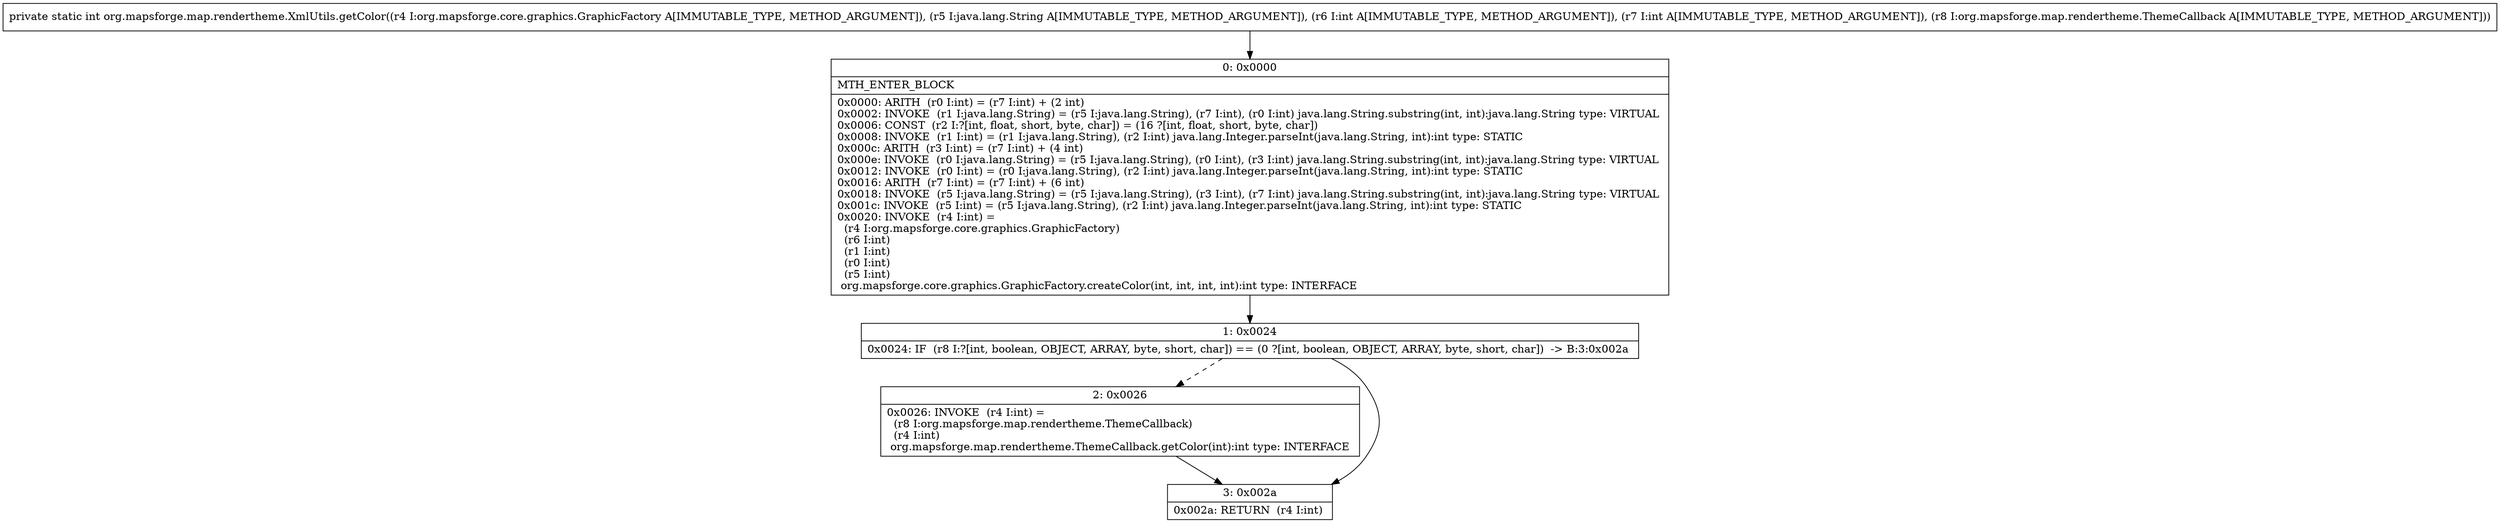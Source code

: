 digraph "CFG fororg.mapsforge.map.rendertheme.XmlUtils.getColor(Lorg\/mapsforge\/core\/graphics\/GraphicFactory;Ljava\/lang\/String;IILorg\/mapsforge\/map\/rendertheme\/ThemeCallback;)I" {
Node_0 [shape=record,label="{0\:\ 0x0000|MTH_ENTER_BLOCK\l|0x0000: ARITH  (r0 I:int) = (r7 I:int) + (2 int) \l0x0002: INVOKE  (r1 I:java.lang.String) = (r5 I:java.lang.String), (r7 I:int), (r0 I:int) java.lang.String.substring(int, int):java.lang.String type: VIRTUAL \l0x0006: CONST  (r2 I:?[int, float, short, byte, char]) = (16 ?[int, float, short, byte, char]) \l0x0008: INVOKE  (r1 I:int) = (r1 I:java.lang.String), (r2 I:int) java.lang.Integer.parseInt(java.lang.String, int):int type: STATIC \l0x000c: ARITH  (r3 I:int) = (r7 I:int) + (4 int) \l0x000e: INVOKE  (r0 I:java.lang.String) = (r5 I:java.lang.String), (r0 I:int), (r3 I:int) java.lang.String.substring(int, int):java.lang.String type: VIRTUAL \l0x0012: INVOKE  (r0 I:int) = (r0 I:java.lang.String), (r2 I:int) java.lang.Integer.parseInt(java.lang.String, int):int type: STATIC \l0x0016: ARITH  (r7 I:int) = (r7 I:int) + (6 int) \l0x0018: INVOKE  (r5 I:java.lang.String) = (r5 I:java.lang.String), (r3 I:int), (r7 I:int) java.lang.String.substring(int, int):java.lang.String type: VIRTUAL \l0x001c: INVOKE  (r5 I:int) = (r5 I:java.lang.String), (r2 I:int) java.lang.Integer.parseInt(java.lang.String, int):int type: STATIC \l0x0020: INVOKE  (r4 I:int) = \l  (r4 I:org.mapsforge.core.graphics.GraphicFactory)\l  (r6 I:int)\l  (r1 I:int)\l  (r0 I:int)\l  (r5 I:int)\l org.mapsforge.core.graphics.GraphicFactory.createColor(int, int, int, int):int type: INTERFACE \l}"];
Node_1 [shape=record,label="{1\:\ 0x0024|0x0024: IF  (r8 I:?[int, boolean, OBJECT, ARRAY, byte, short, char]) == (0 ?[int, boolean, OBJECT, ARRAY, byte, short, char])  \-\> B:3:0x002a \l}"];
Node_2 [shape=record,label="{2\:\ 0x0026|0x0026: INVOKE  (r4 I:int) = \l  (r8 I:org.mapsforge.map.rendertheme.ThemeCallback)\l  (r4 I:int)\l org.mapsforge.map.rendertheme.ThemeCallback.getColor(int):int type: INTERFACE \l}"];
Node_3 [shape=record,label="{3\:\ 0x002a|0x002a: RETURN  (r4 I:int) \l}"];
MethodNode[shape=record,label="{private static int org.mapsforge.map.rendertheme.XmlUtils.getColor((r4 I:org.mapsforge.core.graphics.GraphicFactory A[IMMUTABLE_TYPE, METHOD_ARGUMENT]), (r5 I:java.lang.String A[IMMUTABLE_TYPE, METHOD_ARGUMENT]), (r6 I:int A[IMMUTABLE_TYPE, METHOD_ARGUMENT]), (r7 I:int A[IMMUTABLE_TYPE, METHOD_ARGUMENT]), (r8 I:org.mapsforge.map.rendertheme.ThemeCallback A[IMMUTABLE_TYPE, METHOD_ARGUMENT])) }"];
MethodNode -> Node_0;
Node_0 -> Node_1;
Node_1 -> Node_2[style=dashed];
Node_1 -> Node_3;
Node_2 -> Node_3;
}

